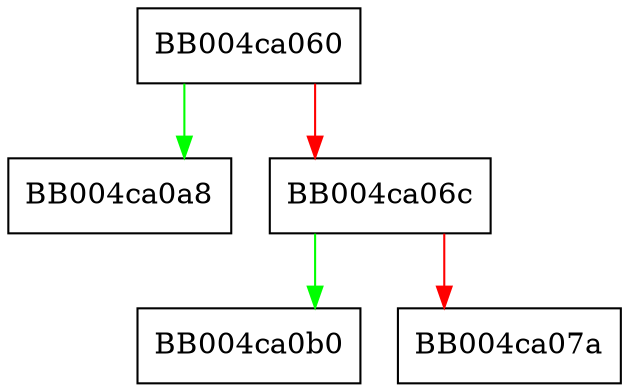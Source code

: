 digraph ssl_set_record_protocol_version {
  node [shape="box"];
  graph [splines=ortho];
  BB004ca060 -> BB004ca0a8 [color="green"];
  BB004ca060 -> BB004ca06c [color="red"];
  BB004ca06c -> BB004ca0b0 [color="green"];
  BB004ca06c -> BB004ca07a [color="red"];
}